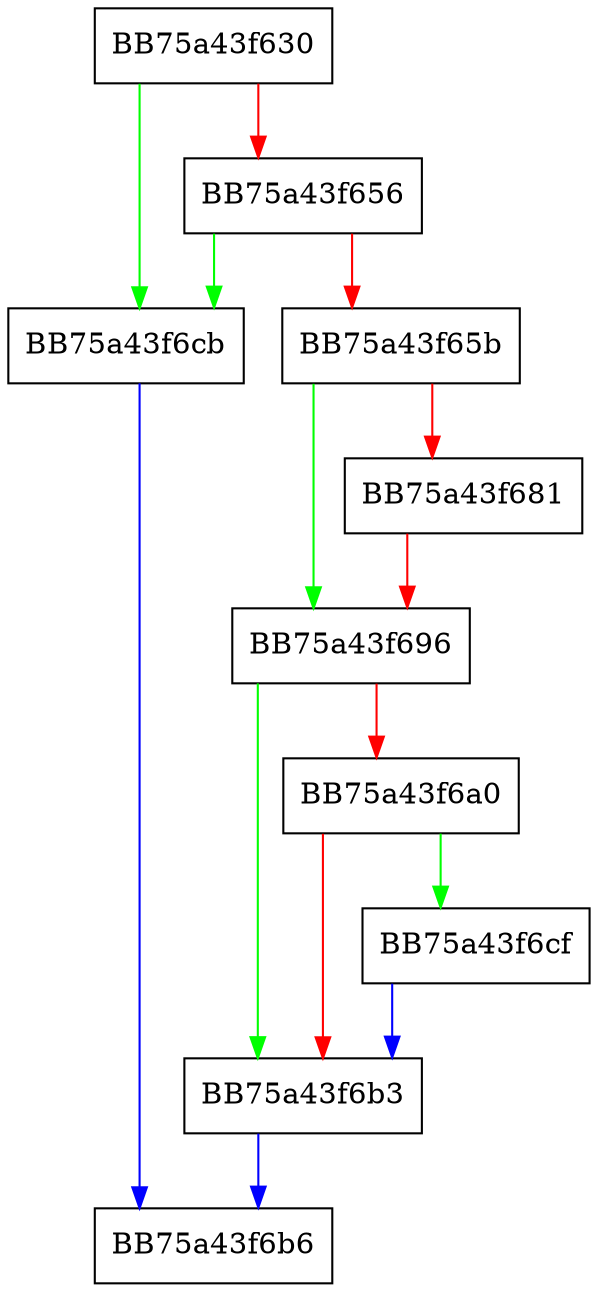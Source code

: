 digraph IsPathCached {
  node [shape="box"];
  graph [splines=ortho];
  BB75a43f630 -> BB75a43f6cb [color="green"];
  BB75a43f630 -> BB75a43f656 [color="red"];
  BB75a43f656 -> BB75a43f6cb [color="green"];
  BB75a43f656 -> BB75a43f65b [color="red"];
  BB75a43f65b -> BB75a43f696 [color="green"];
  BB75a43f65b -> BB75a43f681 [color="red"];
  BB75a43f681 -> BB75a43f696 [color="red"];
  BB75a43f696 -> BB75a43f6b3 [color="green"];
  BB75a43f696 -> BB75a43f6a0 [color="red"];
  BB75a43f6a0 -> BB75a43f6cf [color="green"];
  BB75a43f6a0 -> BB75a43f6b3 [color="red"];
  BB75a43f6b3 -> BB75a43f6b6 [color="blue"];
  BB75a43f6cb -> BB75a43f6b6 [color="blue"];
  BB75a43f6cf -> BB75a43f6b3 [color="blue"];
}